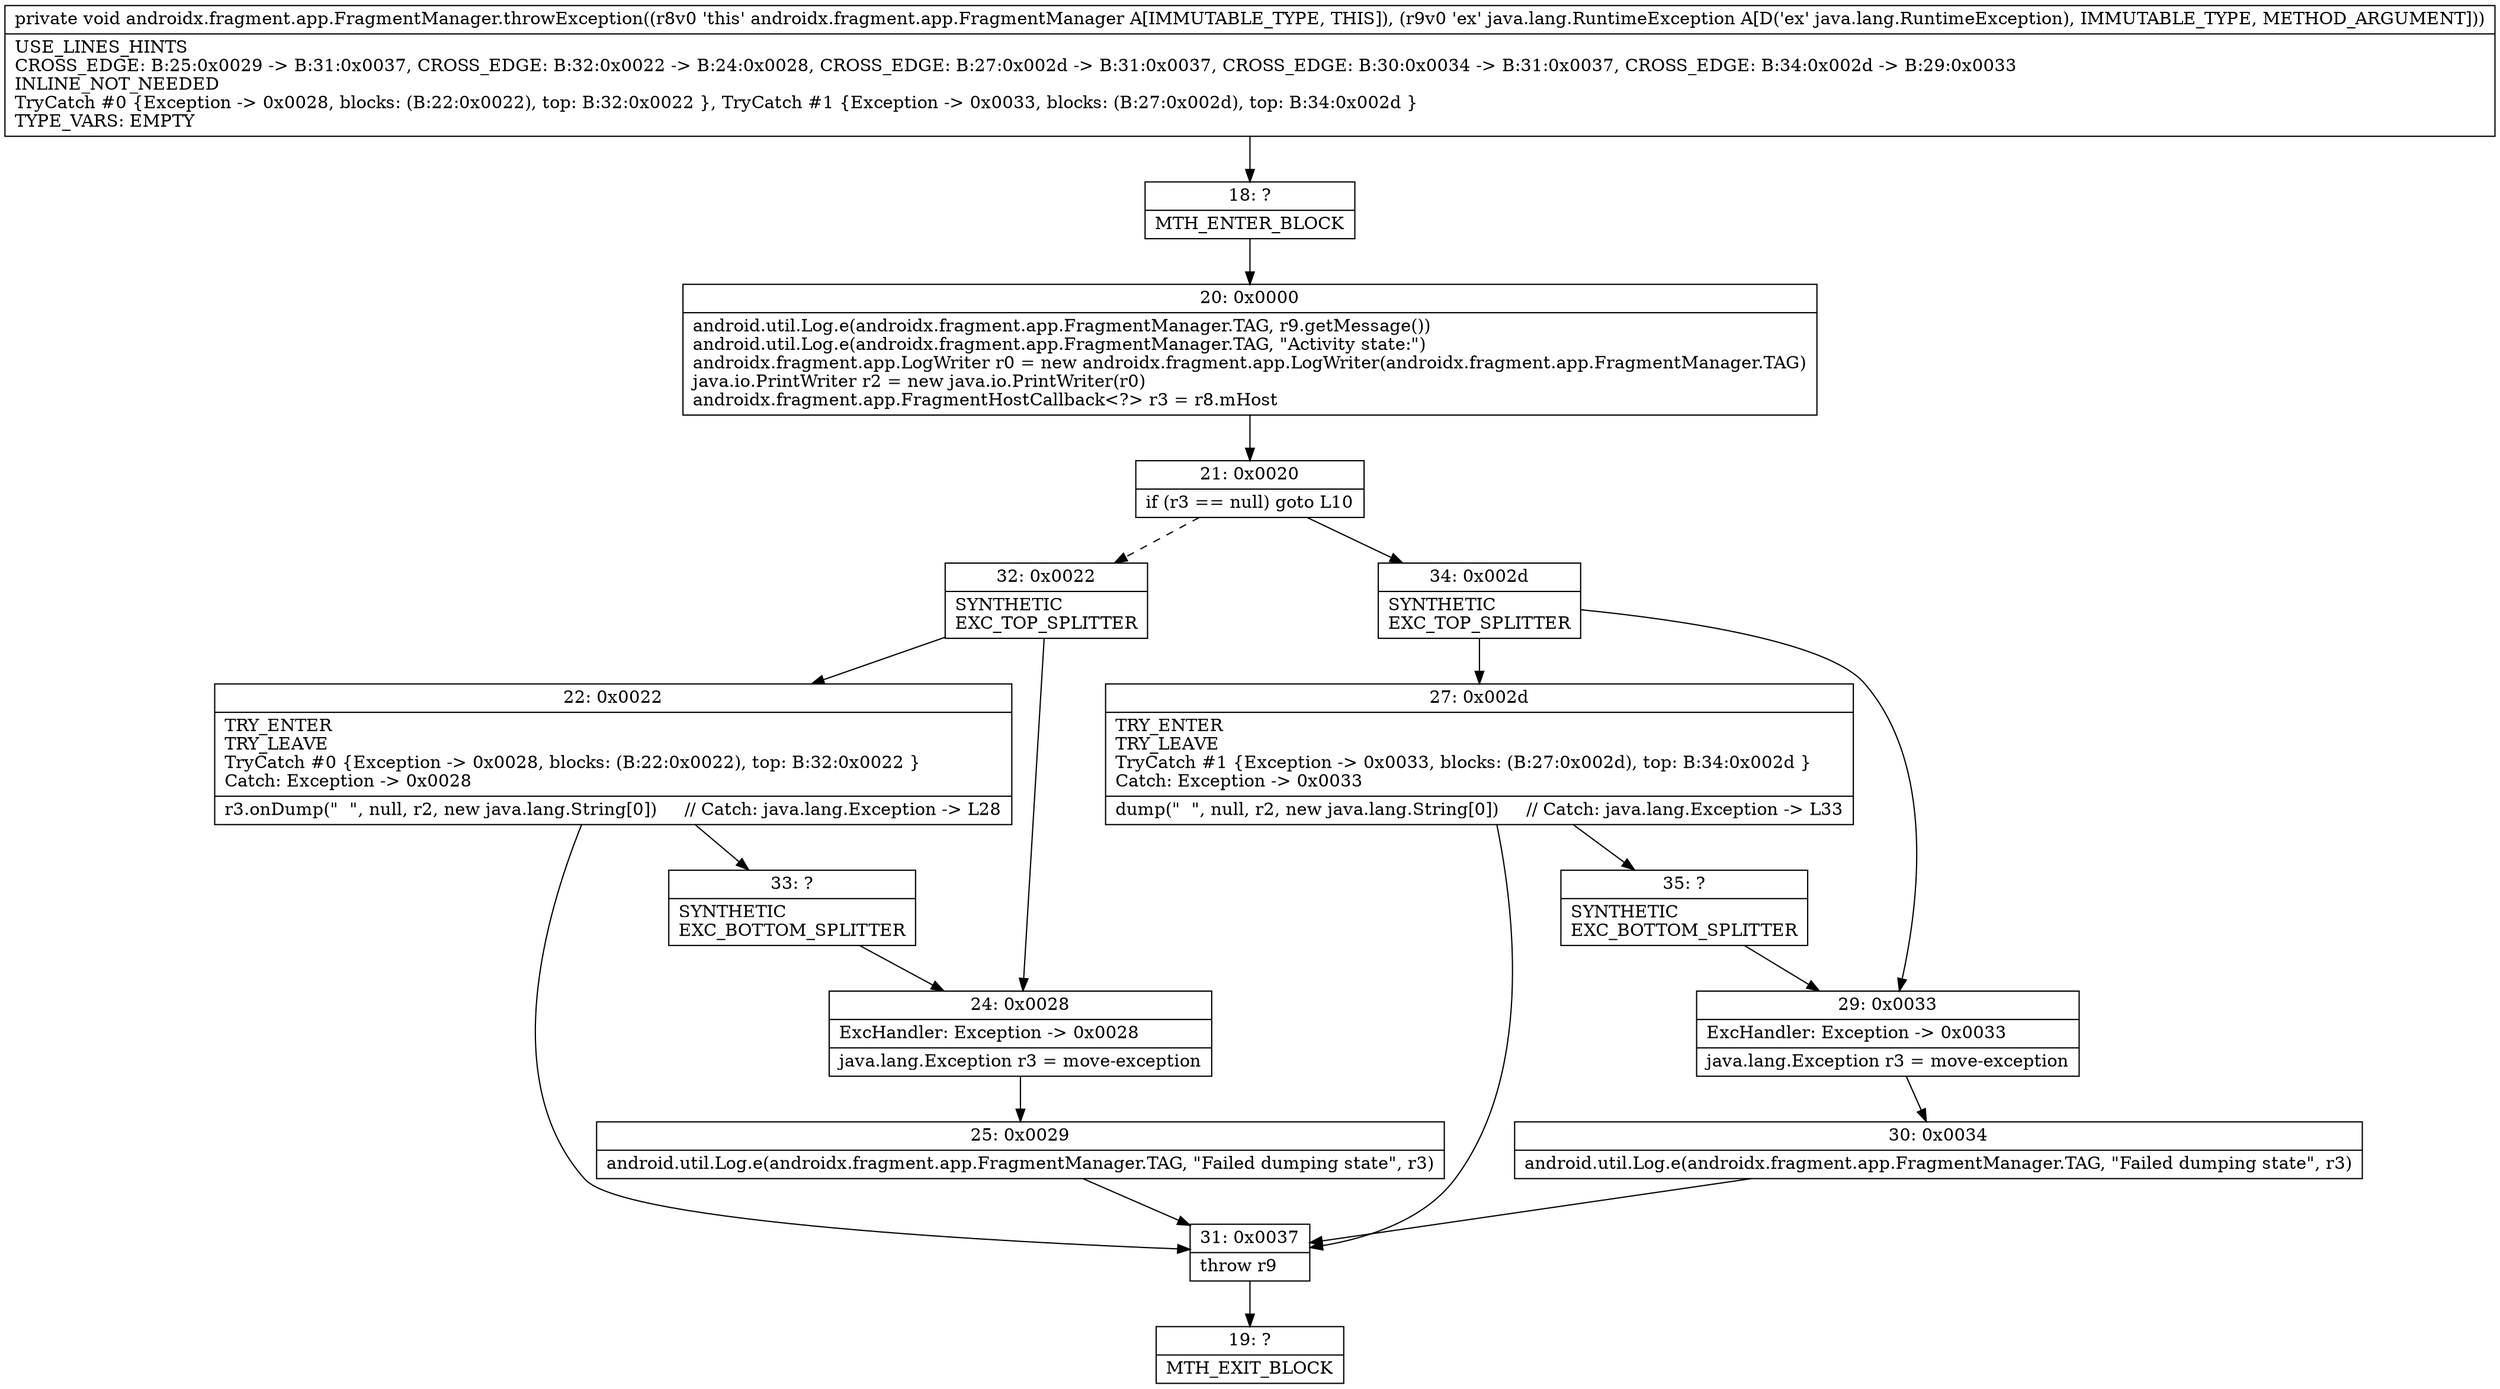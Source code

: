 digraph "CFG forandroidx.fragment.app.FragmentManager.throwException(Ljava\/lang\/RuntimeException;)V" {
Node_18 [shape=record,label="{18\:\ ?|MTH_ENTER_BLOCK\l}"];
Node_20 [shape=record,label="{20\:\ 0x0000|android.util.Log.e(androidx.fragment.app.FragmentManager.TAG, r9.getMessage())\landroid.util.Log.e(androidx.fragment.app.FragmentManager.TAG, \"Activity state:\")\landroidx.fragment.app.LogWriter r0 = new androidx.fragment.app.LogWriter(androidx.fragment.app.FragmentManager.TAG)\ljava.io.PrintWriter r2 = new java.io.PrintWriter(r0)\landroidx.fragment.app.FragmentHostCallback\<?\> r3 = r8.mHost\l}"];
Node_21 [shape=record,label="{21\:\ 0x0020|if (r3 == null) goto L10\l}"];
Node_32 [shape=record,label="{32\:\ 0x0022|SYNTHETIC\lEXC_TOP_SPLITTER\l}"];
Node_22 [shape=record,label="{22\:\ 0x0022|TRY_ENTER\lTRY_LEAVE\lTryCatch #0 \{Exception \-\> 0x0028, blocks: (B:22:0x0022), top: B:32:0x0022 \}\lCatch: Exception \-\> 0x0028\l|r3.onDump(\"  \", null, r2, new java.lang.String[0])     \/\/ Catch: java.lang.Exception \-\> L28\l}"];
Node_31 [shape=record,label="{31\:\ 0x0037|throw r9\l}"];
Node_19 [shape=record,label="{19\:\ ?|MTH_EXIT_BLOCK\l}"];
Node_33 [shape=record,label="{33\:\ ?|SYNTHETIC\lEXC_BOTTOM_SPLITTER\l}"];
Node_24 [shape=record,label="{24\:\ 0x0028|ExcHandler: Exception \-\> 0x0028\l|java.lang.Exception r3 = move\-exception\l}"];
Node_25 [shape=record,label="{25\:\ 0x0029|android.util.Log.e(androidx.fragment.app.FragmentManager.TAG, \"Failed dumping state\", r3)\l}"];
Node_34 [shape=record,label="{34\:\ 0x002d|SYNTHETIC\lEXC_TOP_SPLITTER\l}"];
Node_27 [shape=record,label="{27\:\ 0x002d|TRY_ENTER\lTRY_LEAVE\lTryCatch #1 \{Exception \-\> 0x0033, blocks: (B:27:0x002d), top: B:34:0x002d \}\lCatch: Exception \-\> 0x0033\l|dump(\"  \", null, r2, new java.lang.String[0])     \/\/ Catch: java.lang.Exception \-\> L33\l}"];
Node_35 [shape=record,label="{35\:\ ?|SYNTHETIC\lEXC_BOTTOM_SPLITTER\l}"];
Node_29 [shape=record,label="{29\:\ 0x0033|ExcHandler: Exception \-\> 0x0033\l|java.lang.Exception r3 = move\-exception\l}"];
Node_30 [shape=record,label="{30\:\ 0x0034|android.util.Log.e(androidx.fragment.app.FragmentManager.TAG, \"Failed dumping state\", r3)\l}"];
MethodNode[shape=record,label="{private void androidx.fragment.app.FragmentManager.throwException((r8v0 'this' androidx.fragment.app.FragmentManager A[IMMUTABLE_TYPE, THIS]), (r9v0 'ex' java.lang.RuntimeException A[D('ex' java.lang.RuntimeException), IMMUTABLE_TYPE, METHOD_ARGUMENT]))  | USE_LINES_HINTS\lCROSS_EDGE: B:25:0x0029 \-\> B:31:0x0037, CROSS_EDGE: B:32:0x0022 \-\> B:24:0x0028, CROSS_EDGE: B:27:0x002d \-\> B:31:0x0037, CROSS_EDGE: B:30:0x0034 \-\> B:31:0x0037, CROSS_EDGE: B:34:0x002d \-\> B:29:0x0033\lINLINE_NOT_NEEDED\lTryCatch #0 \{Exception \-\> 0x0028, blocks: (B:22:0x0022), top: B:32:0x0022 \}, TryCatch #1 \{Exception \-\> 0x0033, blocks: (B:27:0x002d), top: B:34:0x002d \}\lTYPE_VARS: EMPTY\l}"];
MethodNode -> Node_18;Node_18 -> Node_20;
Node_20 -> Node_21;
Node_21 -> Node_32[style=dashed];
Node_21 -> Node_34;
Node_32 -> Node_22;
Node_32 -> Node_24;
Node_22 -> Node_31;
Node_22 -> Node_33;
Node_31 -> Node_19;
Node_33 -> Node_24;
Node_24 -> Node_25;
Node_25 -> Node_31;
Node_34 -> Node_27;
Node_34 -> Node_29;
Node_27 -> Node_31;
Node_27 -> Node_35;
Node_35 -> Node_29;
Node_29 -> Node_30;
Node_30 -> Node_31;
}


